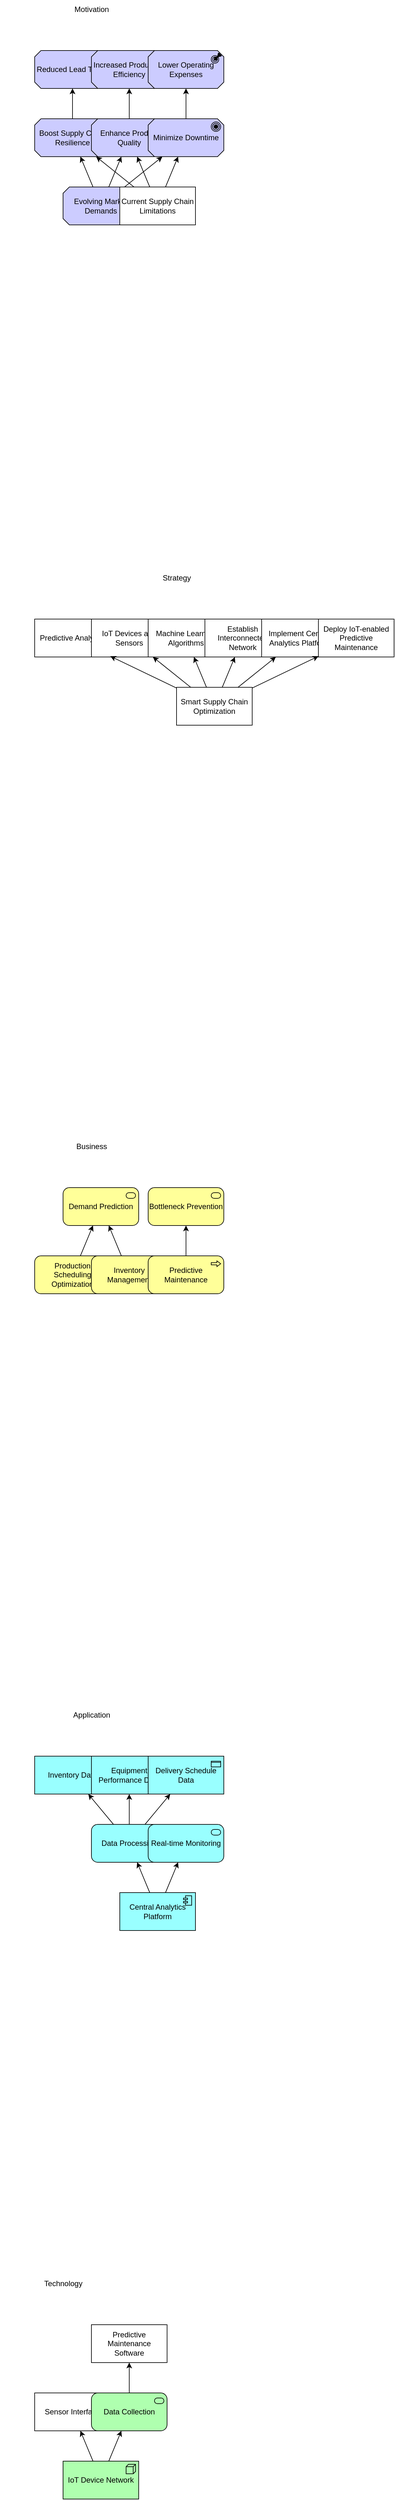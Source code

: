 <?xml version='1.0' encoding='UTF-8'?>
<mxfile version="1.0" encoding="UTF-8"><diagram name="ArchiMate Model" id="archimate_diagram"><mxGraphModel dx="1050" dy="522" grid="1" gridSize="10"><root><mxCell id="0" /><mxCell id="1" parent="0" /><mxCell id="label_Motivation" value="Motivation" style="text;html=1;align=center;verticalAlign=middle;resizable=0;points=[];" vertex="1" parent="1"><mxGeometry x="117.0" y="38.0" width="200" height="30" as="geometry" /></mxCell><mxCell id="elem_m1" value="Boost Supply Chain Resilience" style="html=1;outlineConnect=0;whiteSpace=wrap;fillColor=#CCCCFF;shape=mxgraph.archimate3.application;appType=goal;archiType=oct;" vertex="1" parent="1"><mxGeometry x="127.0" y="226.0" width="120" height="60" as="geometry" /></mxCell><mxCell id="elem_m2" value="Enhance Product Quality" style="html=1;outlineConnect=0;whiteSpace=wrap;fillColor=#CCCCFF;shape=mxgraph.archimate3.application;appType=goal;archiType=oct;" vertex="1" parent="1"><mxGeometry x="217.0" y="226.0" width="120" height="60" as="geometry" /></mxCell><mxCell id="elem_m3" value="Minimize Downtime" style="html=1;outlineConnect=0;whiteSpace=wrap;fillColor=#CCCCFF;shape=mxgraph.archimate3.application;appType=goal;archiType=oct;" vertex="1" parent="1"><mxGeometry x="307.0" y="226.0" width="120" height="60" as="geometry" /></mxCell><mxCell id="elem_m4" value="Evolving Market Demands" style="html=1;outlineConnect=0;whiteSpace=wrap;fillColor=#CCCCFF;shape=mxgraph.archimate3.application;appType=driver;archiType=oct;" vertex="1" parent="1"><mxGeometry x="172.0" y="334.0" width="120" height="60" as="geometry" /></mxCell><mxCell id="elem_m5" value="Current Supply Chain Limitations" style="html=1;outlineConnect=0;whiteSpace=wrap;fillColor=#FFFFFF;shape=mxgraph.archimate3.rectangle;" vertex="1" parent="1"><mxGeometry x="262.0" y="334.0" width="120" height="60" as="geometry" /></mxCell><mxCell id="elem_m6" value="Reduced Lead Times" style="html=1;outlineConnect=0;whiteSpace=wrap;fillColor=#CCCCFF;shape=mxgraph.archimate3.application;appType=outcome;archiType=oct;" vertex="1" parent="1"><mxGeometry x="127.0" y="118.0" width="120" height="60" as="geometry" /></mxCell><mxCell id="elem_m7" value="Increased Production Efficiency" style="html=1;outlineConnect=0;whiteSpace=wrap;fillColor=#CCCCFF;shape=mxgraph.archimate3.application;appType=outcome;archiType=oct;" vertex="1" parent="1"><mxGeometry x="217.0" y="118.0" width="120" height="60" as="geometry" /></mxCell><mxCell id="elem_m8" value="Lower Operating Expenses" style="html=1;outlineConnect=0;whiteSpace=wrap;fillColor=#CCCCFF;shape=mxgraph.archimate3.application;appType=outcome;archiType=oct;" vertex="1" parent="1"><mxGeometry x="307.0" y="118.0" width="120" height="60" as="geometry" /></mxCell><mxCell id="conn_elem_m4_elem_m1" style="html=1;shape=mxgraph.archimate3.relationship;archiType=influence;" edge="1" source="elem_m4" target="elem_m1" parent="1"><mxGeometry relative="1" as="geometry" /></mxCell><mxCell id="conn_elem_m4_elem_m2" style="html=1;shape=mxgraph.archimate3.relationship;archiType=influence;" edge="1" source="elem_m4" target="elem_m2" parent="1"><mxGeometry relative="1" as="geometry" /></mxCell><mxCell id="conn_elem_m4_elem_m3" style="html=1;shape=mxgraph.archimate3.relationship;archiType=influence;" edge="1" source="elem_m4" target="elem_m3" parent="1"><mxGeometry relative="1" as="geometry" /></mxCell><mxCell id="conn_elem_m5_elem_m1" style="html=1;shape=mxgraph.archimate3.relationship;archiType=influence;" edge="1" source="elem_m5" target="elem_m1" parent="1"><mxGeometry relative="1" as="geometry" /></mxCell><mxCell id="conn_elem_m5_elem_m2" style="html=1;shape=mxgraph.archimate3.relationship;archiType=influence;" edge="1" source="elem_m5" target="elem_m2" parent="1"><mxGeometry relative="1" as="geometry" /></mxCell><mxCell id="conn_elem_m5_elem_m3" style="html=1;shape=mxgraph.archimate3.relationship;archiType=influence;" edge="1" source="elem_m5" target="elem_m3" parent="1"><mxGeometry relative="1" as="geometry" /></mxCell><mxCell id="conn_elem_m1_elem_m6" style="html=1;shape=mxgraph.archimate3.relationship;archiType=influence;" edge="1" source="elem_m1" target="elem_m6" parent="1"><mxGeometry relative="1" as="geometry" /></mxCell><mxCell id="conn_elem_m2_elem_m7" style="html=1;shape=mxgraph.archimate3.relationship;archiType=influence;" edge="1" source="elem_m2" target="elem_m7" parent="1"><mxGeometry relative="1" as="geometry" /></mxCell><mxCell id="conn_elem_m3_elem_m8" style="html=1;shape=mxgraph.archimate3.relationship;archiType=influence;" edge="1" source="elem_m3" target="elem_m8" parent="1"><mxGeometry relative="1" as="geometry" /></mxCell><mxCell id="label_Strategy" value="Strategy" style="text;html=1;align=center;verticalAlign=middle;resizable=0;points=[];" vertex="1" parent="1"><mxGeometry x="252.0" y="938.0" width="200" height="30" as="geometry" /></mxCell><mxCell id="elem_s1" value="Smart Supply Chain Optimization" style="html=1;outlineConnect=0;whiteSpace=wrap;fillColor=#FFFFFF;shape=mxgraph.archimate3.rectangle;" vertex="1" parent="1"><mxGeometry x="352.0" y="1126.0" width="120" height="60" as="geometry" /></mxCell><mxCell id="elem_s2" value="Predictive Analytics" style="html=1;outlineConnect=0;whiteSpace=wrap;fillColor=#FFFFFF;shape=mxgraph.archimate3.rectangle;" vertex="1" parent="1"><mxGeometry x="127.0" y="1018.0" width="120" height="60" as="geometry" /></mxCell><mxCell id="elem_s3" value="IoT Devices and Sensors" style="html=1;outlineConnect=0;whiteSpace=wrap;fillColor=#FFFFFF;shape=mxgraph.archimate3.rectangle;" vertex="1" parent="1"><mxGeometry x="217.0" y="1018.0" width="120" height="60" as="geometry" /></mxCell><mxCell id="elem_s4" value="Machine Learning Algorithms" style="html=1;outlineConnect=0;whiteSpace=wrap;fillColor=#FFFFFF;shape=mxgraph.archimate3.rectangle;" vertex="1" parent="1"><mxGeometry x="307.0" y="1018.0" width="120" height="60" as="geometry" /></mxCell><mxCell id="elem_s5" value="Establish Interconnected Network" style="html=1;outlineConnect=0;whiteSpace=wrap;fillColor=#FFFFFF;shape=mxgraph.archimate3.rectangle;" vertex="1" parent="1"><mxGeometry x="397.0" y="1018.0" width="120" height="60" as="geometry" /></mxCell><mxCell id="elem_s6" value="Implement Central Analytics Platform" style="html=1;outlineConnect=0;whiteSpace=wrap;fillColor=#FFFFFF;shape=mxgraph.archimate3.rectangle;" vertex="1" parent="1"><mxGeometry x="487.0" y="1018.0" width="120" height="60" as="geometry" /></mxCell><mxCell id="elem_s7" value="Deploy IoT-enabled Predictive Maintenance" style="html=1;outlineConnect=0;whiteSpace=wrap;fillColor=#FFFFFF;shape=mxgraph.archimate3.rectangle;" vertex="1" parent="1"><mxGeometry x="577.0" y="1018.0" width="120" height="60" as="geometry" /></mxCell><mxCell id="conn_elem_s1_elem_s2" style="html=1;shape=mxgraph.archimate3.relationship;archiType=association;" edge="1" source="elem_s1" target="elem_s2" parent="1"><mxGeometry relative="1" as="geometry" /></mxCell><mxCell id="conn_elem_s1_elem_s3" style="html=1;shape=mxgraph.archimate3.relationship;archiType=association;" edge="1" source="elem_s1" target="elem_s3" parent="1"><mxGeometry relative="1" as="geometry" /></mxCell><mxCell id="conn_elem_s1_elem_s4" style="html=1;shape=mxgraph.archimate3.relationship;archiType=association;" edge="1" source="elem_s1" target="elem_s4" parent="1"><mxGeometry relative="1" as="geometry" /></mxCell><mxCell id="conn_elem_s1_elem_s5" style="html=1;shape=mxgraph.archimate3.relationship;archiType=assignment;" edge="1" source="elem_s1" target="elem_s5" parent="1"><mxGeometry relative="1" as="geometry" /></mxCell><mxCell id="conn_elem_s1_elem_s6" style="html=1;shape=mxgraph.archimate3.relationship;archiType=assignment;" edge="1" source="elem_s1" target="elem_s6" parent="1"><mxGeometry relative="1" as="geometry" /></mxCell><mxCell id="conn_elem_s1_elem_s7" style="html=1;shape=mxgraph.archimate3.relationship;archiType=assignment;" edge="1" source="elem_s1" target="elem_s7" parent="1"><mxGeometry relative="1" as="geometry" /></mxCell><mxCell id="label_Business" value="Business" style="text;html=1;align=center;verticalAlign=middle;resizable=0;points=[];" vertex="1" parent="1"><mxGeometry x="117.0" y="1838.0" width="200" height="30" as="geometry" /></mxCell><mxCell id="elem_b1" value="Production Scheduling Optimization" style="html=1;outlineConnect=0;whiteSpace=wrap;fillColor=#ffff99;shape=mxgraph.archimate3.application;appType=proc;archiType=rounded;" vertex="1" parent="1"><mxGeometry x="127.0" y="2026.0" width="120" height="60" as="geometry" /></mxCell><mxCell id="elem_b2" value="Inventory Management" style="html=1;outlineConnect=0;whiteSpace=wrap;fillColor=#ffff99;shape=mxgraph.archimate3.application;appType=proc;archiType=rounded;" vertex="1" parent="1"><mxGeometry x="217.0" y="2026.0" width="120" height="60" as="geometry" /></mxCell><mxCell id="elem_b3" value="Predictive Maintenance" style="html=1;outlineConnect=0;whiteSpace=wrap;fillColor=#ffff99;shape=mxgraph.archimate3.application;appType=proc;archiType=rounded;" vertex="1" parent="1"><mxGeometry x="307.0" y="2026.0" width="120" height="60" as="geometry" /></mxCell><mxCell id="elem_b4" value="Demand Prediction" style="html=1;outlineConnect=0;whiteSpace=wrap;fillColor=#ffff99;shape=mxgraph.archimate3.application;appType=serv;archiType=rounded;" vertex="1" parent="1"><mxGeometry x="172.0" y="1918.0" width="120" height="60" as="geometry" /></mxCell><mxCell id="elem_b5" value="Bottleneck Prevention" style="html=1;outlineConnect=0;whiteSpace=wrap;fillColor=#ffff99;shape=mxgraph.archimate3.application;appType=serv;archiType=rounded;" vertex="1" parent="1"><mxGeometry x="307.0" y="1918.0" width="120" height="60" as="geometry" /></mxCell><mxCell id="conn_elem_b1_elem_b4" style="html=1;shape=mxgraph.archimate3.relationship;archiType=serving;" edge="1" source="elem_b1" target="elem_b4" parent="1"><mxGeometry relative="1" as="geometry" /></mxCell><mxCell id="conn_elem_b2_elem_b4" style="html=1;shape=mxgraph.archimate3.relationship;archiType=serving;" edge="1" source="elem_b2" target="elem_b4" parent="1"><mxGeometry relative="1" as="geometry" /></mxCell><mxCell id="conn_elem_b3_elem_b5" style="html=1;shape=mxgraph.archimate3.relationship;archiType=serving;" edge="1" source="elem_b3" target="elem_b5" parent="1"><mxGeometry relative="1" as="geometry" /></mxCell><mxCell id="label_Application" value="Application" style="text;html=1;align=center;verticalAlign=middle;resizable=0;points=[];" vertex="1" parent="1"><mxGeometry x="117.0" y="2738.0" width="200" height="30" as="geometry" /></mxCell><mxCell id="elem_a1" value="Central Analytics Platform" style="html=1;outlineConnect=0;whiteSpace=wrap;fillColor=#99ffff;shape=mxgraph.archimate3.application;appType=comp;archiType=square;" vertex="1" parent="1"><mxGeometry x="262.0" y="3034.0" width="120" height="60" as="geometry" /></mxCell><mxCell id="elem_a2" value="Data Processing" style="html=1;outlineConnect=0;whiteSpace=wrap;fillColor=#99ffff;shape=mxgraph.archimate3.application;appType=serv;archiType=rounded;" vertex="1" parent="1"><mxGeometry x="217.0" y="2926.0" width="120" height="60" as="geometry" /></mxCell><mxCell id="elem_a3" value="Real-time Monitoring" style="html=1;outlineConnect=0;whiteSpace=wrap;fillColor=#99ffff;shape=mxgraph.archimate3.application;appType=serv;archiType=rounded;" vertex="1" parent="1"><mxGeometry x="307.0" y="2926.0" width="120" height="60" as="geometry" /></mxCell><mxCell id="elem_a4" value="Inventory Data" style="html=1;outlineConnect=0;whiteSpace=wrap;fillColor=#99ffff;shape=mxgraph.archimate3.application;appType=passive;archiType=square;" vertex="1" parent="1"><mxGeometry x="127.0" y="2818.0" width="120" height="60" as="geometry" /></mxCell><mxCell id="elem_a5" value="Equipment Performance Data" style="html=1;outlineConnect=0;whiteSpace=wrap;fillColor=#99ffff;shape=mxgraph.archimate3.application;appType=passive;archiType=square;" vertex="1" parent="1"><mxGeometry x="217.0" y="2818.0" width="120" height="60" as="geometry" /></mxCell><mxCell id="elem_a6" value="Delivery Schedule Data" style="html=1;outlineConnect=0;whiteSpace=wrap;fillColor=#99ffff;shape=mxgraph.archimate3.application;appType=passive;archiType=square;" vertex="1" parent="1"><mxGeometry x="307.0" y="2818.0" width="120" height="60" as="geometry" /></mxCell><mxCell id="conn_elem_a1_elem_a2" style="html=1;shape=mxgraph.archimate3.relationship;archiType=association;" edge="1" source="elem_a1" target="elem_a2" parent="1"><mxGeometry relative="1" as="geometry" /></mxCell><mxCell id="conn_elem_a1_elem_a3" style="html=1;shape=mxgraph.archimate3.relationship;archiType=association;" edge="1" source="elem_a1" target="elem_a3" parent="1"><mxGeometry relative="1" as="geometry" /></mxCell><mxCell id="conn_elem_a2_elem_a4" style="html=1;shape=mxgraph.archimate3.relationship;archiType=access;" edge="1" source="elem_a2" target="elem_a4" parent="1"><mxGeometry relative="1" as="geometry" /></mxCell><mxCell id="conn_elem_a2_elem_a5" style="html=1;shape=mxgraph.archimate3.relationship;archiType=access;" edge="1" source="elem_a2" target="elem_a5" parent="1"><mxGeometry relative="1" as="geometry" /></mxCell><mxCell id="conn_elem_a2_elem_a6" style="html=1;shape=mxgraph.archimate3.relationship;archiType=access;" edge="1" source="elem_a2" target="elem_a6" parent="1"><mxGeometry relative="1" as="geometry" /></mxCell><mxCell id="label_Technology" value="Technology" style="text;html=1;align=center;verticalAlign=middle;resizable=0;points=[];" vertex="1" parent="1"><mxGeometry x="72.0" y="3638.0" width="200" height="30" as="geometry" /></mxCell><mxCell id="elem_t1" value="IoT Device Network" style="html=1;outlineConnect=0;whiteSpace=wrap;fillColor=#AFFFAF;shape=mxgraph.archimate3.application;appType=node;archiType=square;" vertex="1" parent="1"><mxGeometry x="172.0" y="3934.0" width="120" height="60" as="geometry" /></mxCell><mxCell id="elem_t2" value="Sensor Interface" style="html=1;outlineConnect=0;whiteSpace=wrap;fillColor=#FFFFFF;shape=mxgraph.archimate3.rectangle;" vertex="1" parent="1"><mxGeometry x="127.0" y="3826.0" width="120" height="60" as="geometry" /></mxCell><mxCell id="elem_t3" value="Data Collection" style="html=1;outlineConnect=0;whiteSpace=wrap;fillColor=#AFFFAF;shape=mxgraph.archimate3.application;appType=serv;archiType=rounded;" vertex="1" parent="1"><mxGeometry x="217.0" y="3826.0" width="120" height="60" as="geometry" /></mxCell><mxCell id="elem_t4" value="Predictive Maintenance Software" style="html=1;outlineConnect=0;whiteSpace=wrap;fillColor=#FFFFFF;shape=mxgraph.archimate3.rectangle;" vertex="1" parent="1"><mxGeometry x="217.0" y="3718.0" width="120" height="60" as="geometry" /></mxCell><mxCell id="conn_elem_t1_elem_t2" style="html=1;shape=mxgraph.archimate3.relationship;archiType=association;" edge="1" source="elem_t1" target="elem_t2" parent="1"><mxGeometry relative="1" as="geometry" /></mxCell><mxCell id="conn_elem_t1_elem_t3" style="html=1;shape=mxgraph.archimate3.relationship;archiType=serving;" edge="1" source="elem_t1" target="elem_t3" parent="1"><mxGeometry relative="1" as="geometry" /></mxCell><mxCell id="conn_elem_t3_elem_t4" style="html=1;shape=mxgraph.archimate3.relationship;archiType=access;" edge="1" source="elem_t3" target="elem_t4" parent="1"><mxGeometry relative="1" as="geometry" /></mxCell></root></mxGraphModel></diagram></mxfile>